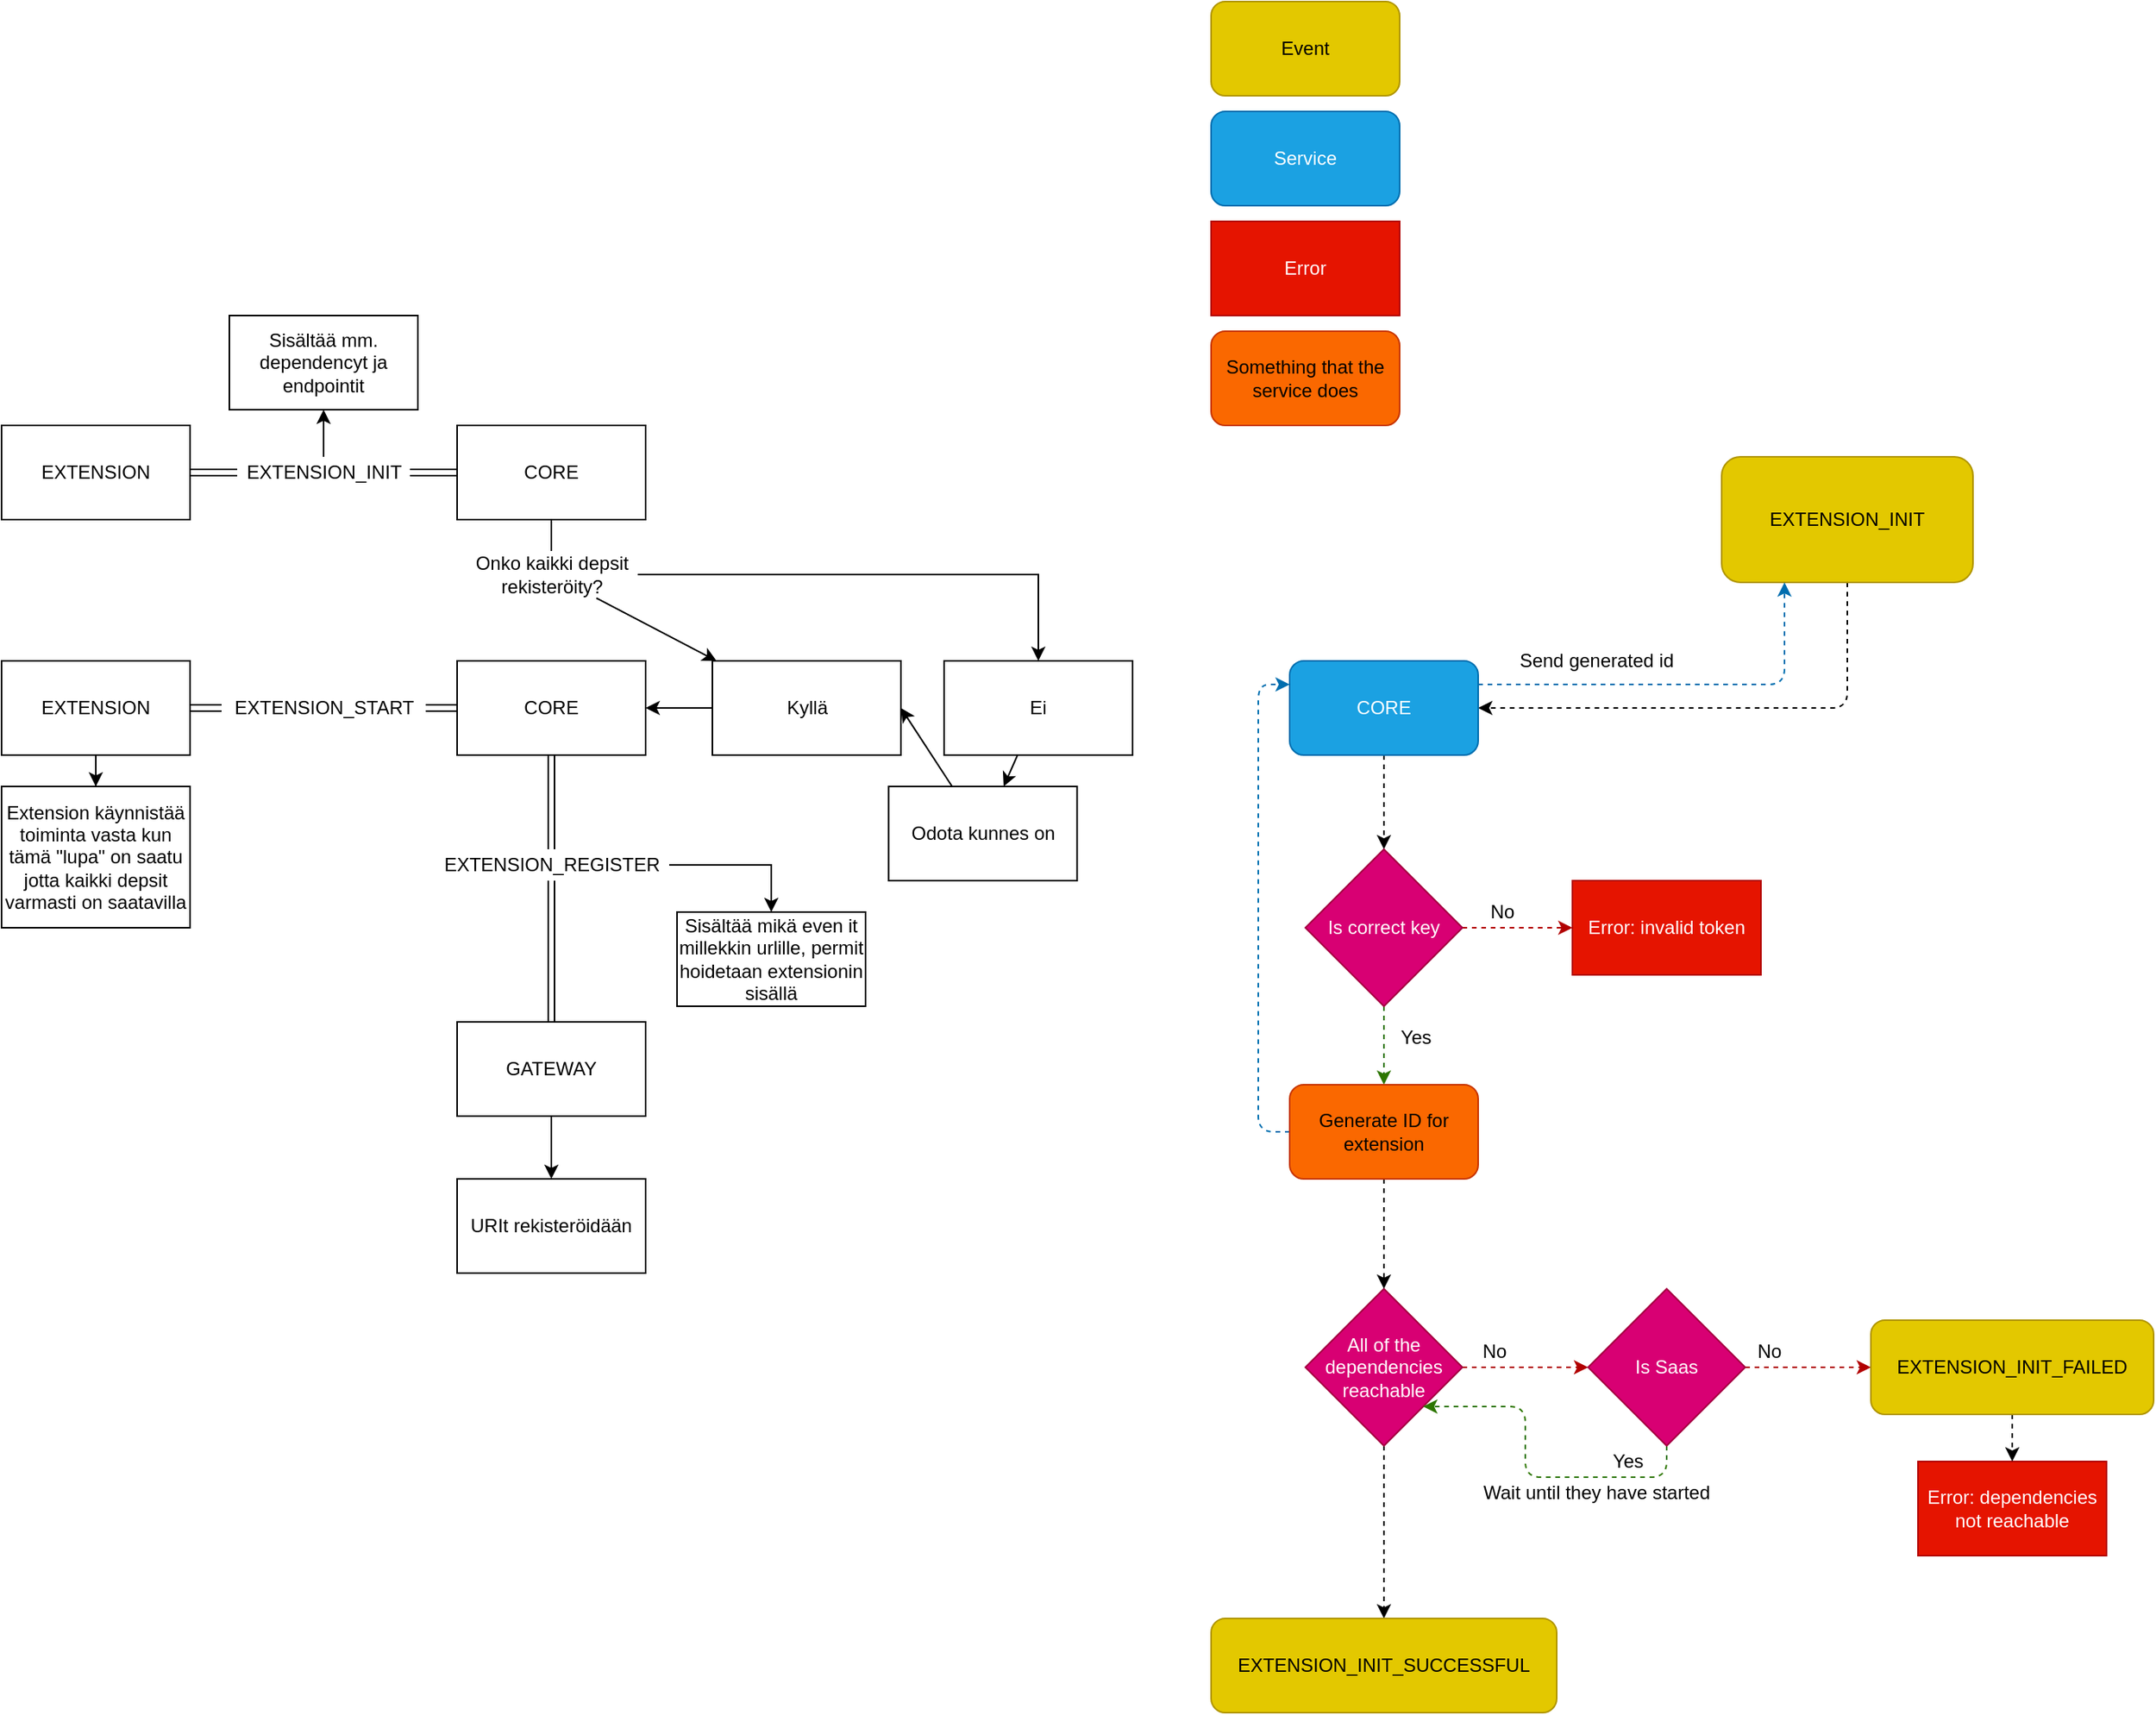 <mxfile version="18.1.2" type="github">
  <diagram id="ZjD6zPGDM3K0yuI6pRIY" name="Page-1">
    <mxGraphModel dx="1953" dy="1150" grid="1" gridSize="10" guides="1" tooltips="1" connect="1" arrows="1" fold="1" page="1" pageScale="1" pageWidth="850" pageHeight="1100" math="0" shadow="0">
      <root>
        <mxCell id="0" />
        <mxCell id="1" parent="0" />
        <mxCell id="hVjxURMk_J6Hv7s7f4tm-5" style="edgeStyle=orthogonalEdgeStyle;rounded=0;orthogonalLoop=1;jettySize=auto;html=1;exitX=1;exitY=0.5;exitDx=0;exitDy=0;entryX=0;entryY=0.5;entryDx=0;entryDy=0;startArrow=none;shape=link;" parent="1" source="hVjxURMk_J6Hv7s7f4tm-7" target="hVjxURMk_J6Hv7s7f4tm-1" edge="1">
          <mxGeometry relative="1" as="geometry" />
        </mxCell>
        <mxCell id="qTV8B-hhNIPuYcm8jZ4h-2" value="EXTENSION" style="rounded=0;whiteSpace=wrap;html=1;" parent="1" vertex="1">
          <mxGeometry x="100" y="300" width="120" height="60" as="geometry" />
        </mxCell>
        <mxCell id="hVjxURMk_J6Hv7s7f4tm-9" style="edgeStyle=orthogonalEdgeStyle;rounded=0;orthogonalLoop=1;jettySize=auto;html=1;shape=link;startArrow=none;" parent="1" source="hVjxURMk_J6Hv7s7f4tm-10" target="hVjxURMk_J6Hv7s7f4tm-3" edge="1">
          <mxGeometry relative="1" as="geometry" />
        </mxCell>
        <mxCell id="hVjxURMk_J6Hv7s7f4tm-1" value="CORE" style="whiteSpace=wrap;html=1;" parent="1" vertex="1">
          <mxGeometry x="390" y="300" width="120" height="60" as="geometry" />
        </mxCell>
        <mxCell id="hVjxURMk_J6Hv7s7f4tm-12" style="edgeStyle=orthogonalEdgeStyle;rounded=0;orthogonalLoop=1;jettySize=auto;html=1;exitX=0.5;exitY=1;exitDx=0;exitDy=0;" parent="1" source="hVjxURMk_J6Hv7s7f4tm-3" target="hVjxURMk_J6Hv7s7f4tm-13" edge="1">
          <mxGeometry relative="1" as="geometry">
            <mxPoint x="739.69" y="250" as="targetPoint" />
          </mxGeometry>
        </mxCell>
        <mxCell id="hVjxURMk_J6Hv7s7f4tm-3" value="GATEWAY" style="whiteSpace=wrap;html=1;" parent="1" vertex="1">
          <mxGeometry x="390" y="680" width="120" height="60" as="geometry" />
        </mxCell>
        <mxCell id="_qSqm5iDetl9h8XWGvFc-22" value="" style="edgeStyle=none;rounded=0;orthogonalLoop=1;jettySize=auto;html=1;startArrow=none;startFill=0;strokeColor=default;" parent="1" source="hVjxURMk_J6Hv7s7f4tm-7" target="_qSqm5iDetl9h8XWGvFc-21" edge="1">
          <mxGeometry relative="1" as="geometry" />
        </mxCell>
        <mxCell id="hVjxURMk_J6Hv7s7f4tm-7" value="EXTENSION_INIT" style="text;html=1;align=center;verticalAlign=middle;resizable=0;points=[];autosize=1;strokeColor=none;fillColor=none;" parent="1" vertex="1">
          <mxGeometry x="250" y="320" width="110" height="20" as="geometry" />
        </mxCell>
        <mxCell id="hVjxURMk_J6Hv7s7f4tm-8" value="" style="edgeStyle=orthogonalEdgeStyle;rounded=0;orthogonalLoop=1;jettySize=auto;html=1;exitX=1;exitY=0.5;exitDx=0;exitDy=0;entryX=0;entryY=0.5;entryDx=0;entryDy=0;endArrow=none;shape=link;" parent="1" source="qTV8B-hhNIPuYcm8jZ4h-2" target="hVjxURMk_J6Hv7s7f4tm-7" edge="1">
          <mxGeometry relative="1" as="geometry">
            <mxPoint x="220.0" y="330.0" as="sourcePoint" />
            <mxPoint x="330" y="330.0" as="targetPoint" />
          </mxGeometry>
        </mxCell>
        <mxCell id="_qSqm5iDetl9h8XWGvFc-4" value="" style="edgeStyle=orthogonalEdgeStyle;rounded=0;orthogonalLoop=1;jettySize=auto;html=1;" parent="1" source="hVjxURMk_J6Hv7s7f4tm-10" target="_qSqm5iDetl9h8XWGvFc-3" edge="1">
          <mxGeometry relative="1" as="geometry" />
        </mxCell>
        <mxCell id="hVjxURMk_J6Hv7s7f4tm-10" value="EXTENSION_REGISTER" style="text;html=1;align=center;verticalAlign=middle;resizable=0;points=[];autosize=1;strokeColor=none;fillColor=none;" parent="1" vertex="1">
          <mxGeometry x="375.0" y="570" width="150" height="20" as="geometry" />
        </mxCell>
        <mxCell id="hVjxURMk_J6Hv7s7f4tm-11" value="" style="edgeStyle=orthogonalEdgeStyle;rounded=0;orthogonalLoop=1;jettySize=auto;html=1;shape=link;endArrow=none;exitX=0.5;exitY=1;exitDx=0;exitDy=0;" parent="1" source="_qSqm5iDetl9h8XWGvFc-38" target="hVjxURMk_J6Hv7s7f4tm-10" edge="1">
          <mxGeometry relative="1" as="geometry">
            <mxPoint x="510" y="330" as="sourcePoint" />
            <mxPoint x="600" y="330" as="targetPoint" />
          </mxGeometry>
        </mxCell>
        <mxCell id="hVjxURMk_J6Hv7s7f4tm-13" value="URIt rekisteröidään" style="rounded=0;whiteSpace=wrap;html=1;" parent="1" vertex="1">
          <mxGeometry x="390.0" y="780" width="120" height="60" as="geometry" />
        </mxCell>
        <mxCell id="_qSqm5iDetl9h8XWGvFc-3" value="Sisältää mikä even it millekkin urlille, permit hoidetaan extensionin sisällä" style="whiteSpace=wrap;html=1;" parent="1" vertex="1">
          <mxGeometry x="530" y="610" width="120" height="60" as="geometry" />
        </mxCell>
        <mxCell id="_qSqm5iDetl9h8XWGvFc-48" value="" style="edgeStyle=orthogonalEdgeStyle;rounded=0;orthogonalLoop=1;jettySize=auto;html=1;startArrow=none;startFill=0;strokeColor=default;" parent="1" source="_qSqm5iDetl9h8XWGvFc-18" target="_qSqm5iDetl9h8XWGvFc-47" edge="1">
          <mxGeometry relative="1" as="geometry" />
        </mxCell>
        <mxCell id="_qSqm5iDetl9h8XWGvFc-18" value="EXTENSION" style="rounded=0;whiteSpace=wrap;html=1;" parent="1" vertex="1">
          <mxGeometry x="100" y="450" width="120" height="60" as="geometry" />
        </mxCell>
        <mxCell id="_qSqm5iDetl9h8XWGvFc-21" value="Sisältää mm. dependencyt ja endpointit" style="whiteSpace=wrap;html=1;" parent="1" vertex="1">
          <mxGeometry x="245" y="230" width="120" height="60" as="geometry" />
        </mxCell>
        <mxCell id="_qSqm5iDetl9h8XWGvFc-29" value="" style="edgeStyle=orthogonalEdgeStyle;orthogonalLoop=1;jettySize=auto;html=1;startArrow=none;startFill=0;strokeColor=default;rounded=0;" parent="1" source="_qSqm5iDetl9h8XWGvFc-23" target="_qSqm5iDetl9h8XWGvFc-28" edge="1">
          <mxGeometry relative="1" as="geometry" />
        </mxCell>
        <mxCell id="_qSqm5iDetl9h8XWGvFc-36" value="" style="edgeStyle=none;rounded=0;orthogonalLoop=1;jettySize=auto;html=1;startArrow=none;startFill=0;strokeColor=default;" parent="1" source="_qSqm5iDetl9h8XWGvFc-23" target="_qSqm5iDetl9h8XWGvFc-35" edge="1">
          <mxGeometry relative="1" as="geometry" />
        </mxCell>
        <mxCell id="_qSqm5iDetl9h8XWGvFc-23" value="Onko kaikki depsit&lt;br&gt;rekisteröity?" style="text;html=1;align=center;verticalAlign=middle;resizable=0;points=[];autosize=1;strokeColor=none;fillColor=none;" parent="1" vertex="1">
          <mxGeometry x="395" y="380" width="110" height="30" as="geometry" />
        </mxCell>
        <mxCell id="_qSqm5iDetl9h8XWGvFc-25" value="" style="edgeStyle=none;rounded=0;orthogonalLoop=1;jettySize=auto;html=1;startArrow=none;startFill=0;strokeColor=default;endArrow=none;" parent="1" source="hVjxURMk_J6Hv7s7f4tm-1" target="_qSqm5iDetl9h8XWGvFc-23" edge="1">
          <mxGeometry relative="1" as="geometry">
            <mxPoint x="450" y="360" as="sourcePoint" />
            <mxPoint x="450" y="440" as="targetPoint" />
          </mxGeometry>
        </mxCell>
        <mxCell id="_qSqm5iDetl9h8XWGvFc-33" value="" style="edgeStyle=none;rounded=0;orthogonalLoop=1;jettySize=auto;html=1;startArrow=none;startFill=0;strokeColor=default;" parent="1" source="_qSqm5iDetl9h8XWGvFc-28" target="_qSqm5iDetl9h8XWGvFc-32" edge="1">
          <mxGeometry relative="1" as="geometry" />
        </mxCell>
        <mxCell id="_qSqm5iDetl9h8XWGvFc-28" value="Ei" style="whiteSpace=wrap;html=1;" parent="1" vertex="1">
          <mxGeometry x="700" y="450" width="120" height="60" as="geometry" />
        </mxCell>
        <mxCell id="_qSqm5iDetl9h8XWGvFc-37" style="edgeStyle=none;rounded=0;orthogonalLoop=1;jettySize=auto;html=1;entryX=1;entryY=0.5;entryDx=0;entryDy=0;startArrow=none;startFill=0;strokeColor=default;" parent="1" source="_qSqm5iDetl9h8XWGvFc-32" target="_qSqm5iDetl9h8XWGvFc-35" edge="1">
          <mxGeometry relative="1" as="geometry" />
        </mxCell>
        <mxCell id="_qSqm5iDetl9h8XWGvFc-32" value="Odota kunnes on" style="whiteSpace=wrap;html=1;" parent="1" vertex="1">
          <mxGeometry x="664.69" y="530" width="120" height="60" as="geometry" />
        </mxCell>
        <mxCell id="_qSqm5iDetl9h8XWGvFc-49" style="edgeStyle=orthogonalEdgeStyle;rounded=0;orthogonalLoop=1;jettySize=auto;html=1;entryX=1;entryY=0.5;entryDx=0;entryDy=0;startArrow=none;startFill=0;strokeColor=default;" parent="1" source="_qSqm5iDetl9h8XWGvFc-35" target="_qSqm5iDetl9h8XWGvFc-38" edge="1">
          <mxGeometry relative="1" as="geometry" />
        </mxCell>
        <mxCell id="_qSqm5iDetl9h8XWGvFc-35" value="Kyllä" style="whiteSpace=wrap;html=1;" parent="1" vertex="1">
          <mxGeometry x="552.5" y="450" width="120" height="60" as="geometry" />
        </mxCell>
        <mxCell id="_qSqm5iDetl9h8XWGvFc-42" style="edgeStyle=orthogonalEdgeStyle;rounded=0;orthogonalLoop=1;jettySize=auto;html=1;entryX=1;entryY=0.5;entryDx=0;entryDy=0;startArrow=none;startFill=0;strokeColor=default;shape=link;" parent="1" source="_qSqm5iDetl9h8XWGvFc-43" target="_qSqm5iDetl9h8XWGvFc-18" edge="1">
          <mxGeometry relative="1" as="geometry" />
        </mxCell>
        <mxCell id="_qSqm5iDetl9h8XWGvFc-38" value="CORE" style="whiteSpace=wrap;html=1;" parent="1" vertex="1">
          <mxGeometry x="390" y="450" width="120" height="60" as="geometry" />
        </mxCell>
        <mxCell id="_qSqm5iDetl9h8XWGvFc-43" value="EXTENSION_START" style="text;html=1;align=center;verticalAlign=middle;resizable=0;points=[];autosize=1;strokeColor=none;fillColor=none;" parent="1" vertex="1">
          <mxGeometry x="240" y="470" width="130" height="20" as="geometry" />
        </mxCell>
        <mxCell id="_qSqm5iDetl9h8XWGvFc-44" value="" style="edgeStyle=orthogonalEdgeStyle;rounded=0;orthogonalLoop=1;jettySize=auto;html=1;entryX=1;entryY=0.5;entryDx=0;entryDy=0;startArrow=none;startFill=0;strokeColor=default;shape=link;endArrow=none;" parent="1" source="_qSqm5iDetl9h8XWGvFc-38" target="_qSqm5iDetl9h8XWGvFc-43" edge="1">
          <mxGeometry relative="1" as="geometry">
            <mxPoint x="390" y="480" as="sourcePoint" />
            <mxPoint x="220" y="480" as="targetPoint" />
          </mxGeometry>
        </mxCell>
        <mxCell id="_qSqm5iDetl9h8XWGvFc-47" value="Extension käynnistää toiminta vasta kun tämä &quot;lupa&quot; on saatu jotta kaikki depsit varmasti on saatavilla" style="whiteSpace=wrap;html=1;rounded=0;" parent="1" vertex="1">
          <mxGeometry x="100" y="530" width="120" height="90" as="geometry" />
        </mxCell>
        <mxCell id="QYmY-8vBMbnwbrTFeHoW-6" style="edgeStyle=orthogonalEdgeStyle;orthogonalLoop=1;jettySize=auto;html=1;exitX=0.5;exitY=1;exitDx=0;exitDy=0;entryX=1;entryY=0.5;entryDx=0;entryDy=0;rounded=1;shadow=0;dashed=1;" edge="1" parent="1" source="QYmY-8vBMbnwbrTFeHoW-2" target="QYmY-8vBMbnwbrTFeHoW-5">
          <mxGeometry relative="1" as="geometry" />
        </mxCell>
        <mxCell id="QYmY-8vBMbnwbrTFeHoW-2" value="EXTENSION_INIT" style="rounded=1;whiteSpace=wrap;html=1;fillColor=#e3c800;strokeColor=#B09500;fontColor=#000000;" vertex="1" parent="1">
          <mxGeometry x="1195" y="320" width="160" height="80" as="geometry" />
        </mxCell>
        <mxCell id="QYmY-8vBMbnwbrTFeHoW-8" style="edgeStyle=orthogonalEdgeStyle;rounded=1;orthogonalLoop=1;jettySize=auto;html=1;exitX=0.5;exitY=1;exitDx=0;exitDy=0;shadow=0;dashed=1;" edge="1" parent="1" source="QYmY-8vBMbnwbrTFeHoW-5" target="QYmY-8vBMbnwbrTFeHoW-7">
          <mxGeometry relative="1" as="geometry" />
        </mxCell>
        <mxCell id="QYmY-8vBMbnwbrTFeHoW-31" style="edgeStyle=orthogonalEdgeStyle;rounded=1;orthogonalLoop=1;jettySize=auto;html=1;exitX=1;exitY=0.25;exitDx=0;exitDy=0;entryX=0.25;entryY=1;entryDx=0;entryDy=0;shadow=0;dashed=1;fillColor=#1ba1e2;strokeColor=#006EAF;" edge="1" parent="1" source="QYmY-8vBMbnwbrTFeHoW-5" target="QYmY-8vBMbnwbrTFeHoW-2">
          <mxGeometry relative="1" as="geometry" />
        </mxCell>
        <mxCell id="QYmY-8vBMbnwbrTFeHoW-5" value="CORE" style="rounded=1;whiteSpace=wrap;html=1;fillColor=#1ba1e2;fontColor=#ffffff;strokeColor=#006EAF;" vertex="1" parent="1">
          <mxGeometry x="920" y="450" width="120" height="60" as="geometry" />
        </mxCell>
        <mxCell id="QYmY-8vBMbnwbrTFeHoW-10" style="edgeStyle=orthogonalEdgeStyle;rounded=1;orthogonalLoop=1;jettySize=auto;html=1;exitX=1;exitY=0.5;exitDx=0;exitDy=0;entryX=0;entryY=0.5;entryDx=0;entryDy=0;shadow=0;dashed=1;fillColor=#e51400;strokeColor=#B20000;" edge="1" parent="1" source="QYmY-8vBMbnwbrTFeHoW-7" target="QYmY-8vBMbnwbrTFeHoW-9">
          <mxGeometry relative="1" as="geometry" />
        </mxCell>
        <mxCell id="QYmY-8vBMbnwbrTFeHoW-14" style="edgeStyle=orthogonalEdgeStyle;rounded=1;orthogonalLoop=1;jettySize=auto;html=1;exitX=0.5;exitY=1;exitDx=0;exitDy=0;entryX=0.5;entryY=0;entryDx=0;entryDy=0;shadow=0;dashed=1;fillColor=#60a917;strokeColor=#2D7600;" edge="1" parent="1" source="QYmY-8vBMbnwbrTFeHoW-7" target="QYmY-8vBMbnwbrTFeHoW-34">
          <mxGeometry relative="1" as="geometry" />
        </mxCell>
        <mxCell id="QYmY-8vBMbnwbrTFeHoW-30" style="edgeStyle=orthogonalEdgeStyle;rounded=1;orthogonalLoop=1;jettySize=auto;html=1;exitX=0;exitY=0.5;exitDx=0;exitDy=0;entryX=0;entryY=0.25;entryDx=0;entryDy=0;shadow=0;dashed=1;fillColor=#1ba1e2;strokeColor=#006EAF;" edge="1" parent="1" source="QYmY-8vBMbnwbrTFeHoW-34" target="QYmY-8vBMbnwbrTFeHoW-5">
          <mxGeometry relative="1" as="geometry" />
        </mxCell>
        <mxCell id="QYmY-8vBMbnwbrTFeHoW-7" value="Is correct key" style="rhombus;whiteSpace=wrap;html=1;fillColor=#d80073;fontColor=#ffffff;strokeColor=#A50040;" vertex="1" parent="1">
          <mxGeometry x="930" y="570" width="100" height="100" as="geometry" />
        </mxCell>
        <mxCell id="QYmY-8vBMbnwbrTFeHoW-9" value="Error: invalid token" style="whiteSpace=wrap;html=1;fillColor=#e51400;fontColor=#ffffff;strokeColor=#B20000;" vertex="1" parent="1">
          <mxGeometry x="1100" y="590" width="120" height="60" as="geometry" />
        </mxCell>
        <mxCell id="QYmY-8vBMbnwbrTFeHoW-11" value="No" style="text;html=1;align=center;verticalAlign=middle;resizable=0;points=[];autosize=1;strokeColor=none;fillColor=none;" vertex="1" parent="1">
          <mxGeometry x="1040" y="600" width="30" height="20" as="geometry" />
        </mxCell>
        <mxCell id="QYmY-8vBMbnwbrTFeHoW-17" style="edgeStyle=orthogonalEdgeStyle;rounded=1;orthogonalLoop=1;jettySize=auto;html=1;exitX=1;exitY=0.5;exitDx=0;exitDy=0;entryX=0;entryY=0.5;entryDx=0;entryDy=0;shadow=0;dashed=1;fillColor=#e51400;strokeColor=#B20000;" edge="1" parent="1" source="QYmY-8vBMbnwbrTFeHoW-12" target="QYmY-8vBMbnwbrTFeHoW-22">
          <mxGeometry relative="1" as="geometry" />
        </mxCell>
        <mxCell id="QYmY-8vBMbnwbrTFeHoW-46" style="edgeStyle=orthogonalEdgeStyle;rounded=1;orthogonalLoop=1;jettySize=auto;html=1;exitX=0.5;exitY=1;exitDx=0;exitDy=0;entryX=0.5;entryY=0;entryDx=0;entryDy=0;shadow=0;dashed=1;" edge="1" parent="1" source="QYmY-8vBMbnwbrTFeHoW-12" target="QYmY-8vBMbnwbrTFeHoW-45">
          <mxGeometry relative="1" as="geometry" />
        </mxCell>
        <mxCell id="QYmY-8vBMbnwbrTFeHoW-12" value="All of the dependencies reachable" style="rhombus;whiteSpace=wrap;html=1;fillColor=#d80073;fontColor=#ffffff;strokeColor=#A50040;" vertex="1" parent="1">
          <mxGeometry x="930" y="850" width="100" height="100" as="geometry" />
        </mxCell>
        <mxCell id="QYmY-8vBMbnwbrTFeHoW-15" value="Yes" style="text;html=1;align=center;verticalAlign=middle;resizable=0;points=[];autosize=1;strokeColor=none;fillColor=none;" vertex="1" parent="1">
          <mxGeometry x="980" y="680" width="40" height="20" as="geometry" />
        </mxCell>
        <mxCell id="QYmY-8vBMbnwbrTFeHoW-16" value="Error: dependencies not reachable" style="whiteSpace=wrap;html=1;fillColor=#e51400;fontColor=#ffffff;strokeColor=#B20000;" vertex="1" parent="1">
          <mxGeometry x="1320" y="960" width="120" height="60" as="geometry" />
        </mxCell>
        <mxCell id="QYmY-8vBMbnwbrTFeHoW-18" value="No" style="text;html=1;align=center;verticalAlign=middle;resizable=0;points=[];autosize=1;strokeColor=none;fillColor=none;" vertex="1" parent="1">
          <mxGeometry x="1035" y="880" width="30" height="20" as="geometry" />
        </mxCell>
        <mxCell id="QYmY-8vBMbnwbrTFeHoW-24" style="edgeStyle=orthogonalEdgeStyle;rounded=1;orthogonalLoop=1;jettySize=auto;html=1;exitX=0.5;exitY=1;exitDx=0;exitDy=0;entryX=1;entryY=1;entryDx=0;entryDy=0;shadow=0;dashed=1;fillColor=#60a917;strokeColor=#2D7600;" edge="1" parent="1" source="QYmY-8vBMbnwbrTFeHoW-22" target="QYmY-8vBMbnwbrTFeHoW-12">
          <mxGeometry relative="1" as="geometry" />
        </mxCell>
        <mxCell id="QYmY-8vBMbnwbrTFeHoW-28" style="edgeStyle=orthogonalEdgeStyle;rounded=1;orthogonalLoop=1;jettySize=auto;html=1;exitX=1;exitY=0.5;exitDx=0;exitDy=0;entryX=0;entryY=0.5;entryDx=0;entryDy=0;shadow=0;dashed=1;fillColor=#e51400;strokeColor=#B20000;" edge="1" parent="1" source="QYmY-8vBMbnwbrTFeHoW-22" target="QYmY-8vBMbnwbrTFeHoW-37">
          <mxGeometry relative="1" as="geometry" />
        </mxCell>
        <mxCell id="QYmY-8vBMbnwbrTFeHoW-22" value="Is Saas" style="rhombus;whiteSpace=wrap;html=1;fillColor=#d80073;fontColor=#ffffff;strokeColor=#A50040;" vertex="1" parent="1">
          <mxGeometry x="1110" y="850" width="100" height="100" as="geometry" />
        </mxCell>
        <mxCell id="QYmY-8vBMbnwbrTFeHoW-25" value="Yes" style="text;html=1;align=center;verticalAlign=middle;resizable=0;points=[];autosize=1;strokeColor=none;fillColor=none;" vertex="1" parent="1">
          <mxGeometry x="1115" y="950" width="40" height="20" as="geometry" />
        </mxCell>
        <mxCell id="QYmY-8vBMbnwbrTFeHoW-26" value="Wait until they have started" style="text;html=1;align=center;verticalAlign=middle;resizable=0;points=[];autosize=1;strokeColor=none;fillColor=none;" vertex="1" parent="1">
          <mxGeometry x="1035" y="970" width="160" height="20" as="geometry" />
        </mxCell>
        <mxCell id="QYmY-8vBMbnwbrTFeHoW-29" value="No" style="text;html=1;align=center;verticalAlign=middle;resizable=0;points=[];autosize=1;strokeColor=none;fillColor=none;" vertex="1" parent="1">
          <mxGeometry x="1210" y="880" width="30" height="20" as="geometry" />
        </mxCell>
        <mxCell id="QYmY-8vBMbnwbrTFeHoW-36" style="edgeStyle=orthogonalEdgeStyle;rounded=1;orthogonalLoop=1;jettySize=auto;html=1;exitX=0.5;exitY=1;exitDx=0;exitDy=0;shadow=0;dashed=1;" edge="1" parent="1" source="QYmY-8vBMbnwbrTFeHoW-34" target="QYmY-8vBMbnwbrTFeHoW-12">
          <mxGeometry relative="1" as="geometry" />
        </mxCell>
        <mxCell id="QYmY-8vBMbnwbrTFeHoW-34" value="Generate ID for extension" style="rounded=1;whiteSpace=wrap;html=1;fillColor=#fa6800;fontColor=#000000;strokeColor=#C73500;" vertex="1" parent="1">
          <mxGeometry x="920" y="720" width="120" height="60" as="geometry" />
        </mxCell>
        <mxCell id="QYmY-8vBMbnwbrTFeHoW-35" value="Send generated id" style="text;html=1;align=center;verticalAlign=middle;resizable=0;points=[];autosize=1;strokeColor=none;fillColor=none;" vertex="1" parent="1">
          <mxGeometry x="1060" y="440" width="110" height="20" as="geometry" />
        </mxCell>
        <mxCell id="QYmY-8vBMbnwbrTFeHoW-43" style="edgeStyle=orthogonalEdgeStyle;rounded=1;orthogonalLoop=1;jettySize=auto;html=1;exitX=0.5;exitY=1;exitDx=0;exitDy=0;entryX=0.5;entryY=0;entryDx=0;entryDy=0;shadow=0;dashed=1;" edge="1" parent="1" source="QYmY-8vBMbnwbrTFeHoW-37" target="QYmY-8vBMbnwbrTFeHoW-16">
          <mxGeometry relative="1" as="geometry" />
        </mxCell>
        <mxCell id="QYmY-8vBMbnwbrTFeHoW-37" value="EXTENSION_INIT_FAILED" style="rounded=1;whiteSpace=wrap;html=1;fillColor=#e3c800;fontColor=#000000;strokeColor=#B09500;" vertex="1" parent="1">
          <mxGeometry x="1290" y="870" width="180" height="60" as="geometry" />
        </mxCell>
        <mxCell id="QYmY-8vBMbnwbrTFeHoW-39" value="Event" style="rounded=1;whiteSpace=wrap;html=1;fillColor=#e3c800;fontColor=#000000;strokeColor=#B09500;" vertex="1" parent="1">
          <mxGeometry x="870" y="30" width="120" height="60" as="geometry" />
        </mxCell>
        <mxCell id="QYmY-8vBMbnwbrTFeHoW-40" value="Service" style="rounded=1;whiteSpace=wrap;html=1;fillColor=#1ba1e2;fontColor=#ffffff;strokeColor=#006EAF;" vertex="1" parent="1">
          <mxGeometry x="870" y="100" width="120" height="60" as="geometry" />
        </mxCell>
        <mxCell id="QYmY-8vBMbnwbrTFeHoW-41" value="Error" style="whiteSpace=wrap;html=1;fillColor=#e51400;fontColor=#ffffff;strokeColor=#B20000;" vertex="1" parent="1">
          <mxGeometry x="870" y="170" width="120" height="60" as="geometry" />
        </mxCell>
        <mxCell id="QYmY-8vBMbnwbrTFeHoW-42" value="Something that the service does" style="rounded=1;whiteSpace=wrap;html=1;fillColor=#fa6800;fontColor=#000000;strokeColor=#C73500;" vertex="1" parent="1">
          <mxGeometry x="870" y="240" width="120" height="60" as="geometry" />
        </mxCell>
        <mxCell id="QYmY-8vBMbnwbrTFeHoW-45" value="EXTENSION_INIT_SUCCESSFUL" style="rounded=1;whiteSpace=wrap;html=1;fillColor=#e3c800;fontColor=#000000;strokeColor=#B09500;" vertex="1" parent="1">
          <mxGeometry x="870" y="1060" width="220" height="60" as="geometry" />
        </mxCell>
      </root>
    </mxGraphModel>
  </diagram>
</mxfile>
